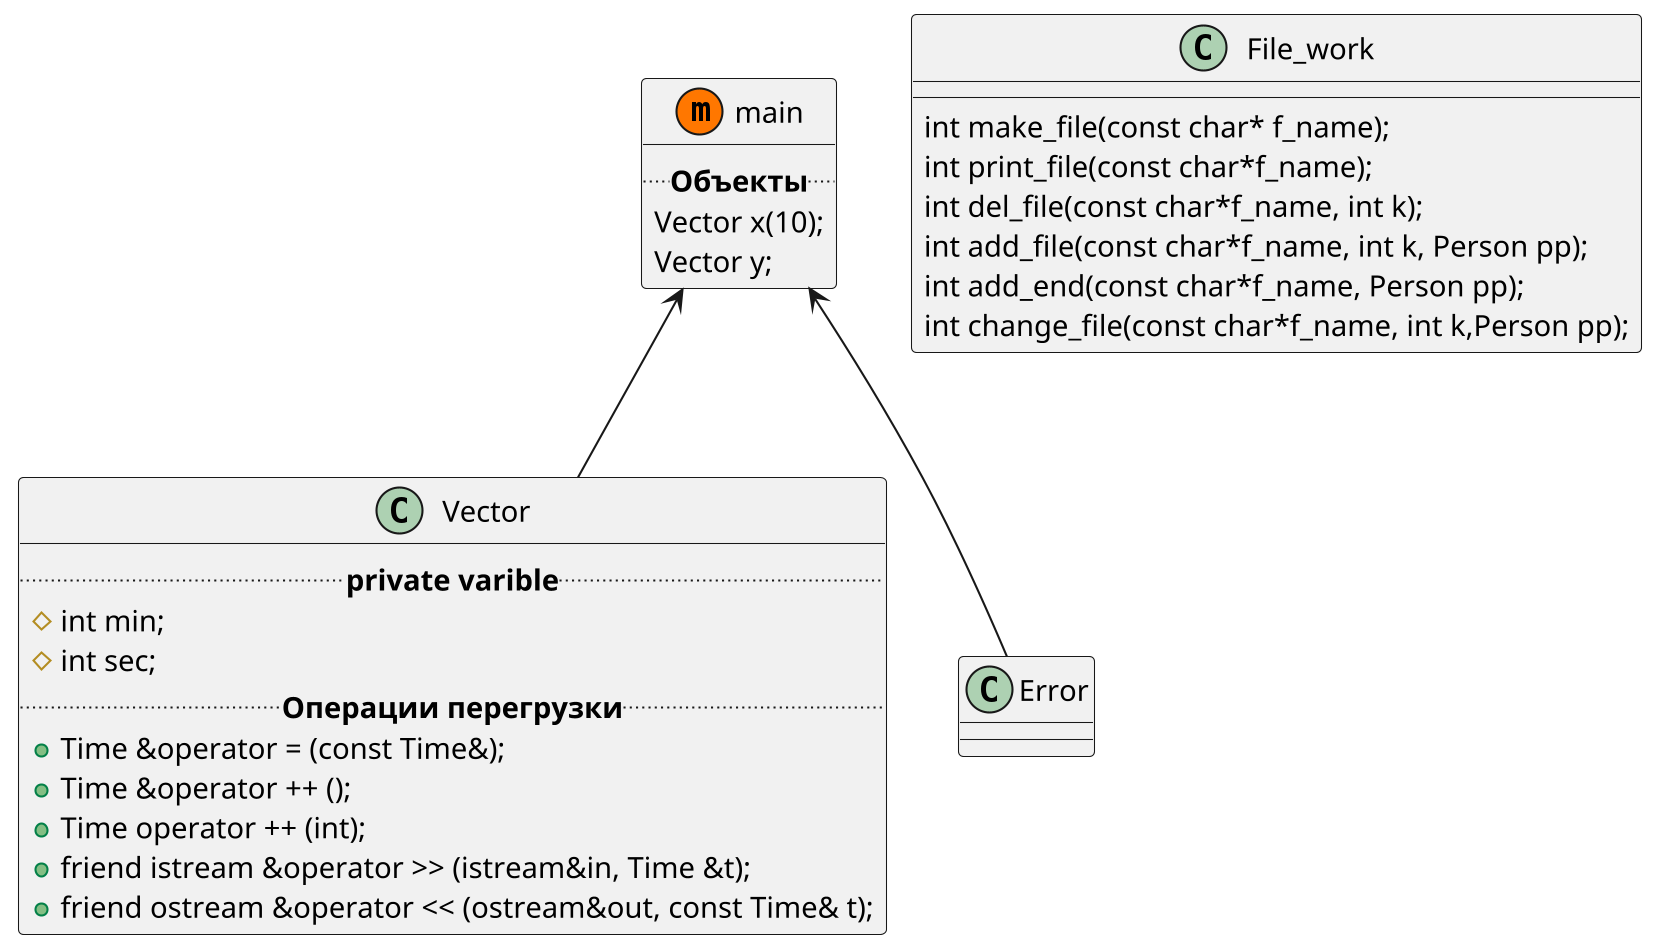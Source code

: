  @startuml
' note left of main #while: Комментарий.
' note top of Rightangled : Комментарий.
' note top of Object : Комментарий.
' note top of Vector : Комментарий.
skinparam dpi 200
skinparam shadowing false
main <-- Vector
main <-- Error
class main<<(m,#FF7700)>>{
    .. **Объекты** ..
    Vector x(10);
    Vector y;
} 
class  Vector{
    .. **private varible** ..
    # int min;
    # int sec;
    .. **Операции перегрузки** ..
	+ Time &operator = (const Time&);
	+ Time &operator ++ (); 
	+ Time operator ++ (int);
	+ friend istream &operator >> (istream&in, Time &t);
	+ friend ostream &operator << (ostream&out, const Time& t);
}
class File_work{
    int make_file(const char* f_name);
    int print_file(const char*f_name);
    int del_file(const char*f_name, int k);
    int add_file(const char*f_name, int k, Person pp);
    int add_end(const char*f_name, Person pp);
    int change_file(const char*f_name, int k,Person pp);
}
 @enduml

